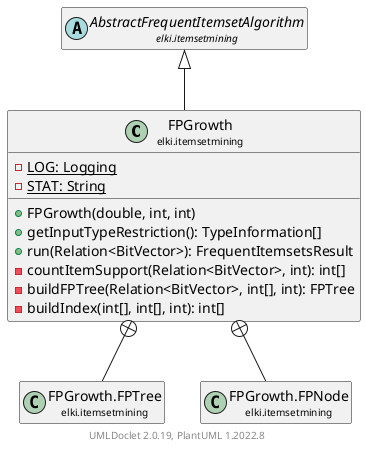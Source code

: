@startuml
    remove .*\.(Instance|Par|Parameterizer|Factory)$
    set namespaceSeparator none
    hide empty fields
    hide empty methods

    class "<size:14>FPGrowth\n<size:10>elki.itemsetmining" as elki.itemsetmining.FPGrowth [[FPGrowth.html]] {
        {static} -LOG: Logging
        {static} -STAT: String
        +FPGrowth(double, int, int)
        +getInputTypeRestriction(): TypeInformation[]
        +run(Relation<BitVector>): FrequentItemsetsResult
        -countItemSupport(Relation<BitVector>, int): int[]
        -buildFPTree(Relation<BitVector>, int[], int): FPTree
        -buildIndex(int[], int[], int): int[]
    }

    abstract class "<size:14>AbstractFrequentItemsetAlgorithm\n<size:10>elki.itemsetmining" as elki.itemsetmining.AbstractFrequentItemsetAlgorithm [[AbstractFrequentItemsetAlgorithm.html]]
    class "<size:14>FPGrowth.FPTree\n<size:10>elki.itemsetmining" as elki.itemsetmining.FPGrowth.FPTree [[FPGrowth.FPTree.html]]
    class "<size:14>FPGrowth.FPNode\n<size:10>elki.itemsetmining" as elki.itemsetmining.FPGrowth.FPNode [[FPGrowth.FPNode.html]]
    class "<size:14>FPGrowth.Par\n<size:10>elki.itemsetmining" as elki.itemsetmining.FPGrowth.Par [[FPGrowth.Par.html]]

    elki.itemsetmining.AbstractFrequentItemsetAlgorithm <|-- elki.itemsetmining.FPGrowth
    elki.itemsetmining.FPGrowth +-- elki.itemsetmining.FPGrowth.FPTree
    elki.itemsetmining.FPGrowth +-- elki.itemsetmining.FPGrowth.FPNode
    elki.itemsetmining.FPGrowth +-- elki.itemsetmining.FPGrowth.Par

    center footer UMLDoclet 2.0.19, PlantUML 1.2022.8
@enduml
